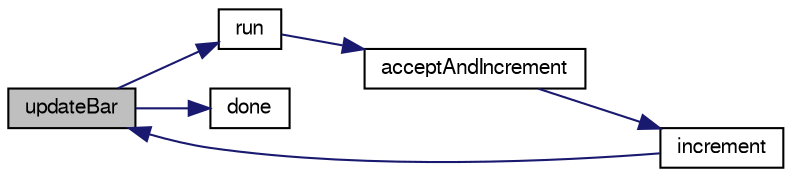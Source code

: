 digraph "updateBar"
{
 // LATEX_PDF_SIZE
  edge [fontname="FreeSans",fontsize="10",labelfontname="FreeSans",labelfontsize="10"];
  node [fontname="FreeSans",fontsize="10",shape=record];
  rankdir="LR";
  Node40 [label="updateBar",height=0.2,width=0.4,color="black", fillcolor="grey75", style="filled", fontcolor="black",tooltip="On the EDT, update the progress bar."];
  Node40 -> Node41 [color="midnightblue",fontsize="10",style="solid",fontname="FreeSans"];
  Node41 [label="run",height=0.2,width=0.4,color="black", fillcolor="white", style="filled",URL="$class_parfor_progress_monitor_1_1_prog_server.html#a13a43e6d814de94978c515cb084873b1",tooltip="Loop over accepting connections and updating."];
  Node41 -> Node42 [color="midnightblue",fontsize="10",style="solid",fontname="FreeSans"];
  Node42 [label="acceptAndIncrement",height=0.2,width=0.4,color="black", fillcolor="white", style="filled",URL="$class_parfor_progress_monitor_1_1_prog_server.html#a10b53f040e74de858999f6010878c036",tooltip="If there's a connection - accept and then disconnect; increment our count."];
  Node42 -> Node43 [color="midnightblue",fontsize="10",style="solid",fontname="FreeSans"];
  Node43 [label="increment",height=0.2,width=0.4,color="black", fillcolor="white", style="filled",URL="$class_parfor_progress_monitor_1_1_prog_server.html#aa26c3d3c6c423915c88815088e4ca9eb",tooltip="Provide public access to this for pool-close PARFORs."];
  Node43 -> Node40 [color="midnightblue",fontsize="10",style="solid",fontname="FreeSans"];
  Node40 -> Node44 [color="midnightblue",fontsize="10",style="solid",fontname="FreeSans"];
  Node44 [label="done",height=0.2,width=0.4,color="black", fillcolor="white", style="filled",URL="$class_parfor_progress_monitor_1_1_prog_server.html#ab650651e4cda2869f73100c6fd2c821a",tooltip="Shut it all down."];
}
